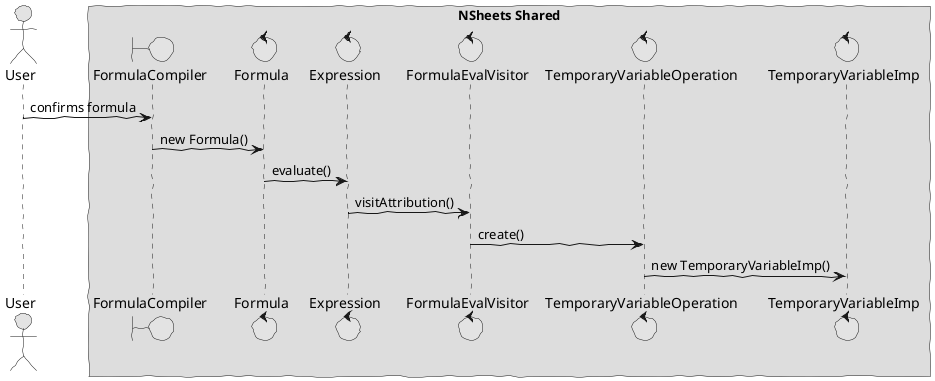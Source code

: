 @startuml  design.png
skinparam handwritten true
skinparam monochrome true
skinparam packageStyle rect
skinparam defaultFontName FG Virgil
skinparam shadowing false

actor User
boundary FormulaCompiler
Control Formula
Control Expression
Control TemporaryVariableImp
Control FormulaEvalVisitor
Control TemporaryVariableOperation

box "NSheets Shared"
participant FormulaCompiler
participant Formula
participant Expression
participant FormulaEvalVisitor
participant TemporaryVariableOperation
participant TemporaryVariableImp
end box

User -> FormulaCompiler : confirms formula
FormulaCompiler -> Formula: new Formula()
Formula -> Expression: evaluate()
Expression -> FormulaEvalVisitor: visitAttribution()
FormulaEvalVisitor -> TemporaryVariableOperation: create()
TemporaryVariableOperation -> TemporaryVariableImp: new TemporaryVariableImp()

@enduml
